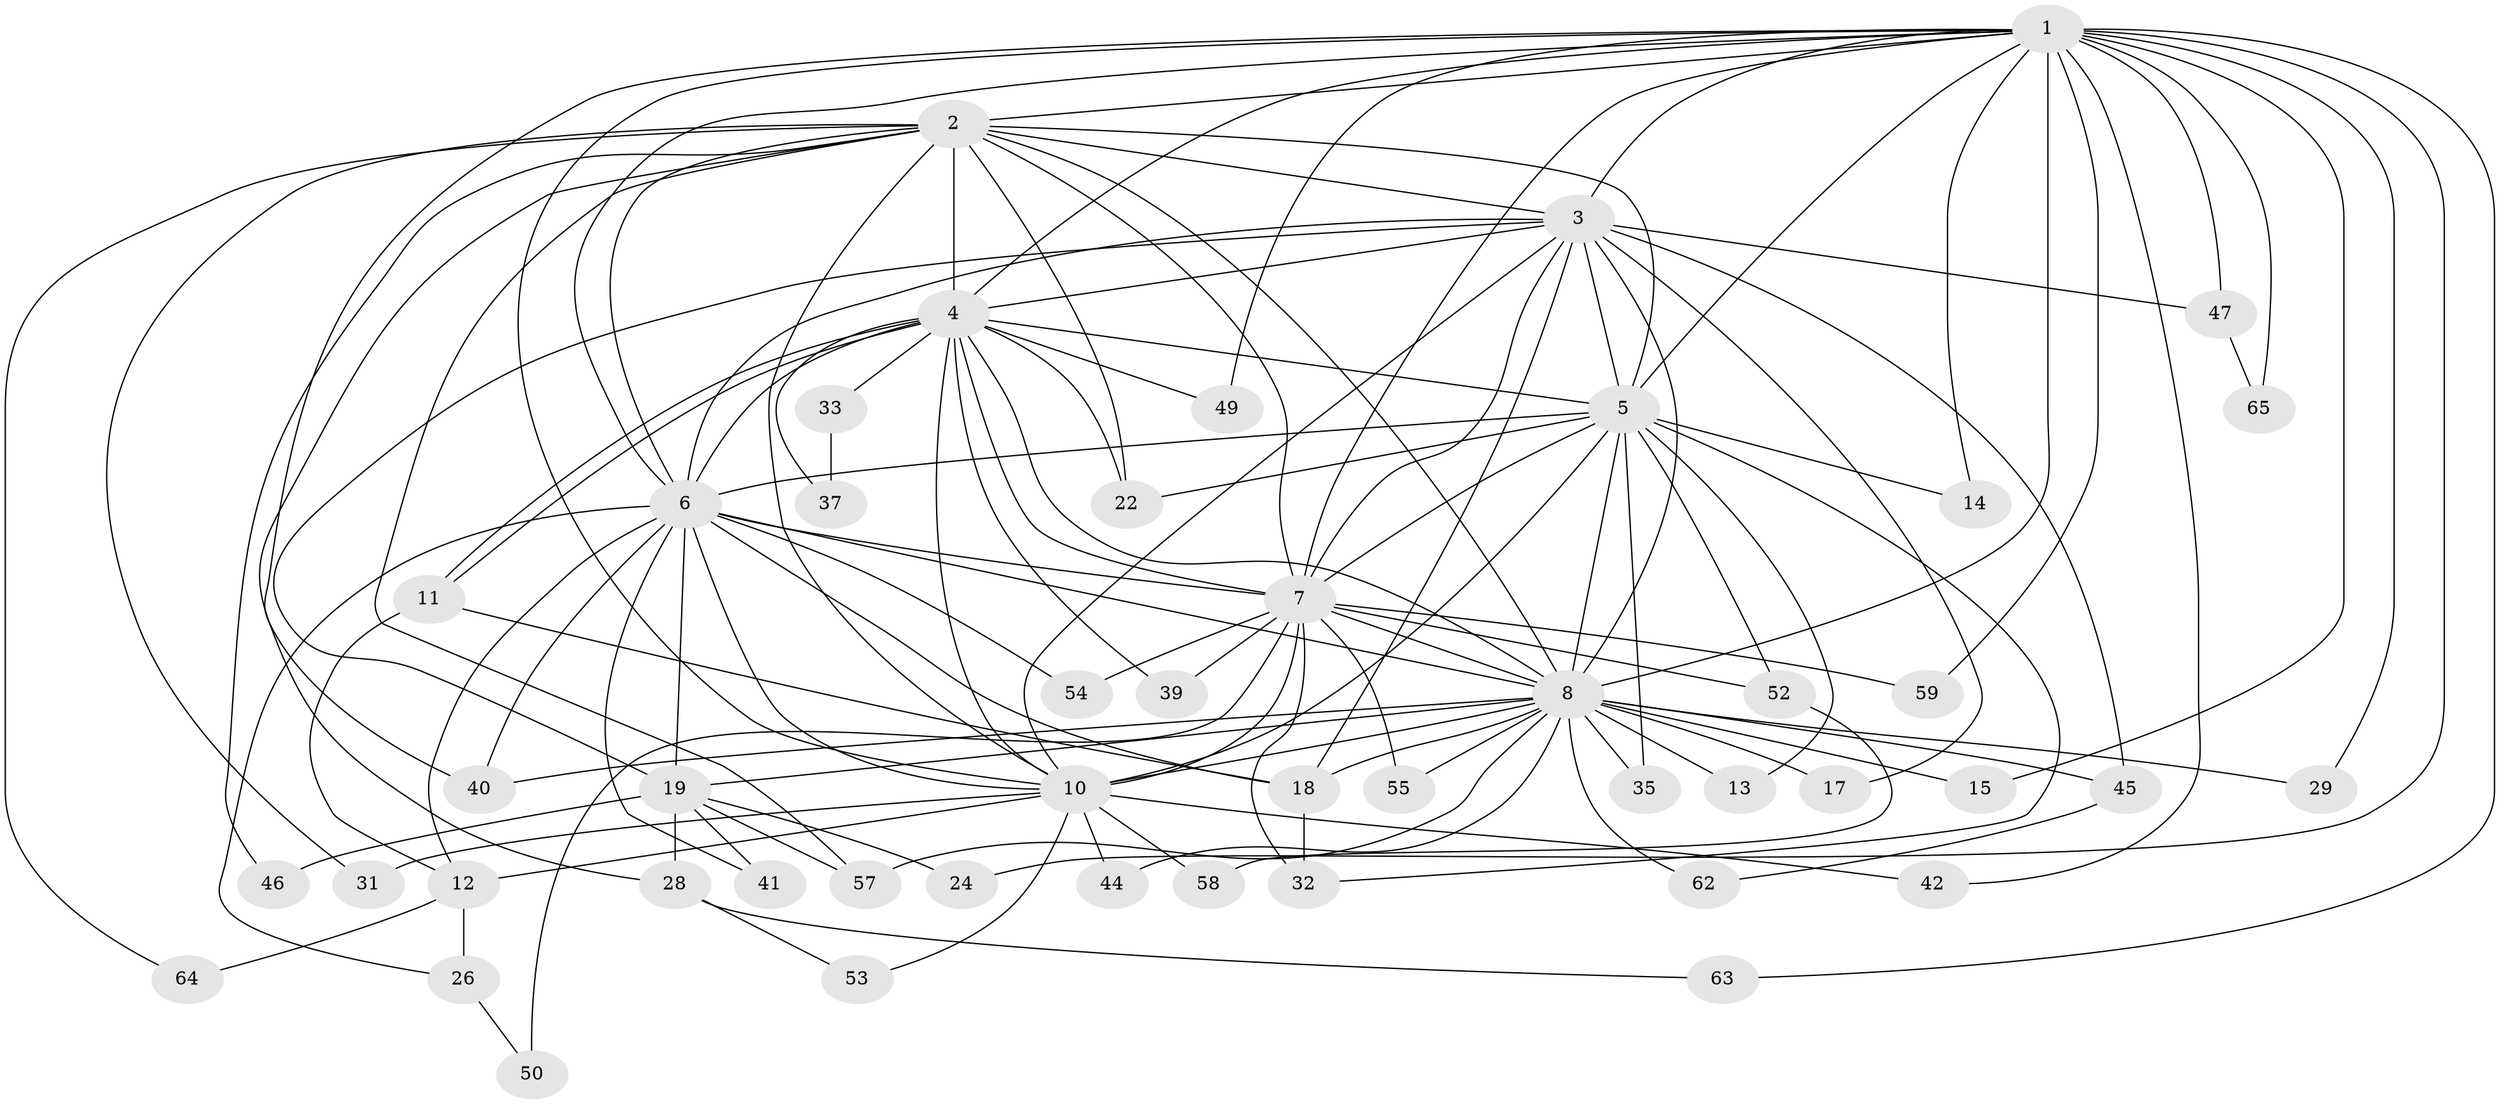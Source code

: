 // Generated by graph-tools (version 1.1) at 2025/23/03/03/25 07:23:47]
// undirected, 48 vertices, 121 edges
graph export_dot {
graph [start="1"]
  node [color=gray90,style=filled];
  1 [super="+51"];
  2 [super="+25"];
  3;
  4 [super="+21"];
  5 [super="+23"];
  6 [super="+60"];
  7 [super="+16"];
  8 [super="+9"];
  10 [super="+30"];
  11 [super="+56"];
  12 [super="+27"];
  13;
  14;
  15;
  17 [super="+38"];
  18 [super="+36"];
  19 [super="+20"];
  22 [super="+43"];
  24;
  26;
  28;
  29;
  31;
  32 [super="+34"];
  33;
  35;
  37;
  39;
  40 [super="+48"];
  41;
  42;
  44;
  45;
  46;
  47;
  49;
  50;
  52;
  53;
  54;
  55;
  57 [super="+61"];
  58;
  59;
  62;
  63;
  64;
  65;
  1 -- 2;
  1 -- 3;
  1 -- 4;
  1 -- 5;
  1 -- 6;
  1 -- 7;
  1 -- 8 [weight=2];
  1 -- 10;
  1 -- 14;
  1 -- 15 [weight=2];
  1 -- 24;
  1 -- 29;
  1 -- 40;
  1 -- 42;
  1 -- 47;
  1 -- 49;
  1 -- 59;
  1 -- 63;
  1 -- 65;
  2 -- 3;
  2 -- 4;
  2 -- 5;
  2 -- 6;
  2 -- 7;
  2 -- 8 [weight=2];
  2 -- 10;
  2 -- 22;
  2 -- 28;
  2 -- 31;
  2 -- 46;
  2 -- 64;
  2 -- 57;
  3 -- 4;
  3 -- 5;
  3 -- 6;
  3 -- 7;
  3 -- 8 [weight=2];
  3 -- 10;
  3 -- 17 [weight=2];
  3 -- 18;
  3 -- 45;
  3 -- 47;
  3 -- 19;
  4 -- 5;
  4 -- 6 [weight=2];
  4 -- 7;
  4 -- 8 [weight=2];
  4 -- 10;
  4 -- 11;
  4 -- 11;
  4 -- 22;
  4 -- 33 [weight=2];
  4 -- 37;
  4 -- 39;
  4 -- 49;
  5 -- 6;
  5 -- 7;
  5 -- 8 [weight=2];
  5 -- 10 [weight=2];
  5 -- 13;
  5 -- 14;
  5 -- 32;
  5 -- 52;
  5 -- 35;
  5 -- 22;
  6 -- 7;
  6 -- 8 [weight=2];
  6 -- 10;
  6 -- 12;
  6 -- 19;
  6 -- 26;
  6 -- 40;
  6 -- 41;
  6 -- 54;
  6 -- 18;
  7 -- 8 [weight=2];
  7 -- 10 [weight=2];
  7 -- 50;
  7 -- 52;
  7 -- 55;
  7 -- 39;
  7 -- 54;
  7 -- 59;
  7 -- 32;
  8 -- 10 [weight=2];
  8 -- 13;
  8 -- 15;
  8 -- 17;
  8 -- 18;
  8 -- 19;
  8 -- 35;
  8 -- 44;
  8 -- 45;
  8 -- 55;
  8 -- 57;
  8 -- 62;
  8 -- 29;
  8 -- 40;
  10 -- 12 [weight=2];
  10 -- 31;
  10 -- 42;
  10 -- 44;
  10 -- 53;
  10 -- 58;
  11 -- 12;
  11 -- 18;
  12 -- 26;
  12 -- 64;
  18 -- 32;
  19 -- 28;
  19 -- 41;
  19 -- 46;
  19 -- 57;
  19 -- 24;
  26 -- 50;
  28 -- 53;
  28 -- 63;
  33 -- 37;
  45 -- 62;
  47 -- 65;
  52 -- 58;
}
